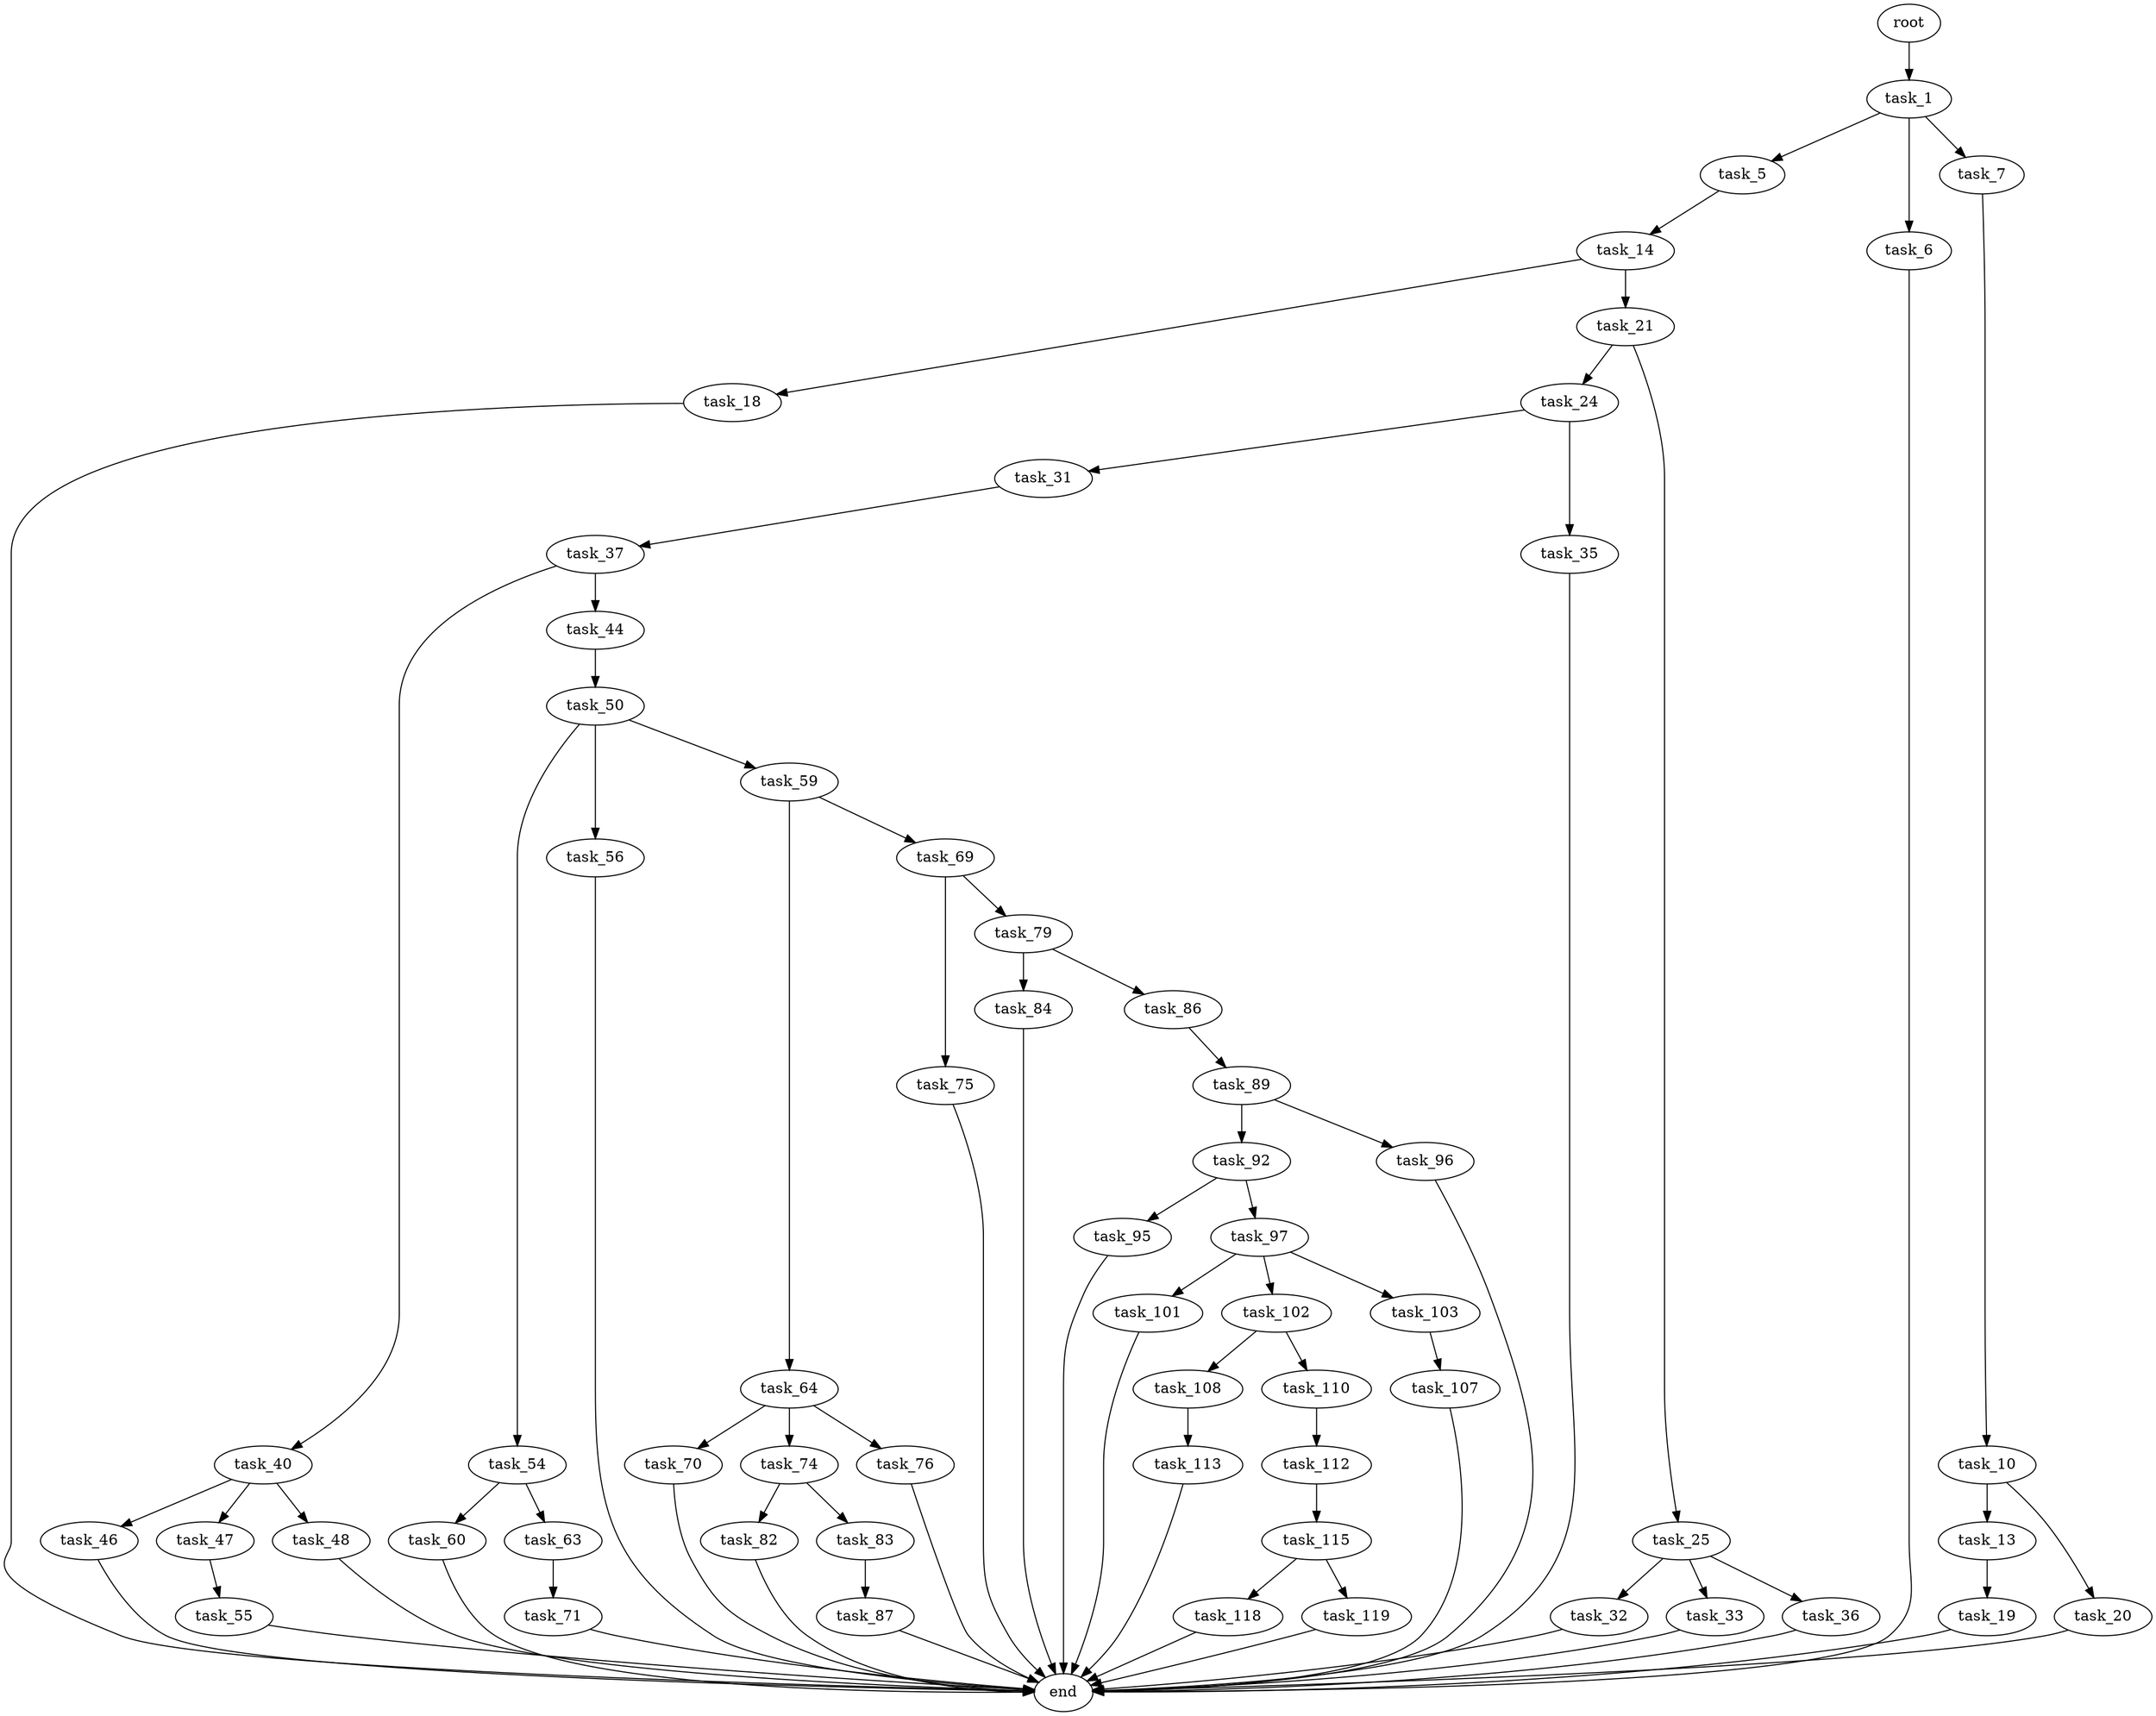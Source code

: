 digraph G {
  root [size="0.000000"];
  task_1 [size="137258910288.000000"];
  task_5 [size="14403960797.000000"];
  task_6 [size="231928233984.000000"];
  task_7 [size="368293445632.000000"];
  task_14 [size="23308390014.000000"];
  end [size="0.000000"];
  task_10 [size="1073741824000.000000"];
  task_13 [size="380488644725.000000"];
  task_20 [size="549755813888.000000"];
  task_19 [size="333082464968.000000"];
  task_18 [size="38935642740.000000"];
  task_21 [size="656162521567.000000"];
  task_24 [size="68719476736.000000"];
  task_25 [size="231928233984.000000"];
  task_31 [size="1011469554914.000000"];
  task_35 [size="134217728000.000000"];
  task_32 [size="7707376510.000000"];
  task_33 [size="782757789696.000000"];
  task_36 [size="27713404870.000000"];
  task_37 [size="83799032350.000000"];
  task_40 [size="9365990486.000000"];
  task_44 [size="8589934592.000000"];
  task_46 [size="14066237162.000000"];
  task_47 [size="88407484809.000000"];
  task_48 [size="8589934592.000000"];
  task_50 [size="630336321686.000000"];
  task_55 [size="2296179008.000000"];
  task_54 [size="724683365.000000"];
  task_56 [size="326652143529.000000"];
  task_59 [size="1688403975.000000"];
  task_60 [size="68719476736.000000"];
  task_63 [size="39859199588.000000"];
  task_64 [size="17852923054.000000"];
  task_69 [size="37736841373.000000"];
  task_71 [size="14298143878.000000"];
  task_70 [size="8589934592.000000"];
  task_74 [size="28991029248.000000"];
  task_76 [size="6495877397.000000"];
  task_75 [size="510568131178.000000"];
  task_79 [size="6584793660.000000"];
  task_82 [size="231928233984.000000"];
  task_83 [size="8589934592.000000"];
  task_84 [size="6873326962.000000"];
  task_86 [size="68719476736.000000"];
  task_87 [size="571471915300.000000"];
  task_89 [size="18460284397.000000"];
  task_92 [size="57005523480.000000"];
  task_96 [size="368293445632.000000"];
  task_95 [size="15079073347.000000"];
  task_97 [size="4206880382.000000"];
  task_101 [size="231928233984.000000"];
  task_102 [size="8589934592.000000"];
  task_103 [size="68719476736.000000"];
  task_108 [size="479138332713.000000"];
  task_110 [size="68719476736.000000"];
  task_107 [size="642234626316.000000"];
  task_113 [size="278354068971.000000"];
  task_112 [size="549755813888.000000"];
  task_115 [size="51624563819.000000"];
  task_118 [size="2430378515.000000"];
  task_119 [size="430258185455.000000"];

  root -> task_1 [size="1.000000"];
  task_1 -> task_5 [size="134217728.000000"];
  task_1 -> task_6 [size="134217728.000000"];
  task_1 -> task_7 [size="134217728.000000"];
  task_5 -> task_14 [size="838860800.000000"];
  task_6 -> end [size="1.000000"];
  task_7 -> task_10 [size="411041792.000000"];
  task_14 -> task_18 [size="33554432.000000"];
  task_14 -> task_21 [size="33554432.000000"];
  task_10 -> task_13 [size="838860800.000000"];
  task_10 -> task_20 [size="838860800.000000"];
  task_13 -> task_19 [size="411041792.000000"];
  task_20 -> end [size="1.000000"];
  task_19 -> end [size="1.000000"];
  task_18 -> end [size="1.000000"];
  task_21 -> task_24 [size="411041792.000000"];
  task_21 -> task_25 [size="411041792.000000"];
  task_24 -> task_31 [size="134217728.000000"];
  task_24 -> task_35 [size="134217728.000000"];
  task_25 -> task_32 [size="301989888.000000"];
  task_25 -> task_33 [size="301989888.000000"];
  task_25 -> task_36 [size="301989888.000000"];
  task_31 -> task_37 [size="679477248.000000"];
  task_35 -> end [size="1.000000"];
  task_32 -> end [size="1.000000"];
  task_33 -> end [size="1.000000"];
  task_36 -> end [size="1.000000"];
  task_37 -> task_40 [size="301989888.000000"];
  task_37 -> task_44 [size="301989888.000000"];
  task_40 -> task_46 [size="33554432.000000"];
  task_40 -> task_47 [size="33554432.000000"];
  task_40 -> task_48 [size="33554432.000000"];
  task_44 -> task_50 [size="33554432.000000"];
  task_46 -> end [size="1.000000"];
  task_47 -> task_55 [size="75497472.000000"];
  task_48 -> end [size="1.000000"];
  task_50 -> task_54 [size="838860800.000000"];
  task_50 -> task_56 [size="838860800.000000"];
  task_50 -> task_59 [size="838860800.000000"];
  task_55 -> end [size="1.000000"];
  task_54 -> task_60 [size="33554432.000000"];
  task_54 -> task_63 [size="33554432.000000"];
  task_56 -> end [size="1.000000"];
  task_59 -> task_64 [size="33554432.000000"];
  task_59 -> task_69 [size="33554432.000000"];
  task_60 -> end [size="1.000000"];
  task_63 -> task_71 [size="838860800.000000"];
  task_64 -> task_70 [size="75497472.000000"];
  task_64 -> task_74 [size="75497472.000000"];
  task_64 -> task_76 [size="75497472.000000"];
  task_69 -> task_75 [size="679477248.000000"];
  task_69 -> task_79 [size="679477248.000000"];
  task_71 -> end [size="1.000000"];
  task_70 -> end [size="1.000000"];
  task_74 -> task_82 [size="75497472.000000"];
  task_74 -> task_83 [size="75497472.000000"];
  task_76 -> end [size="1.000000"];
  task_75 -> end [size="1.000000"];
  task_79 -> task_84 [size="301989888.000000"];
  task_79 -> task_86 [size="301989888.000000"];
  task_82 -> end [size="1.000000"];
  task_83 -> task_87 [size="33554432.000000"];
  task_84 -> end [size="1.000000"];
  task_86 -> task_89 [size="134217728.000000"];
  task_87 -> end [size="1.000000"];
  task_89 -> task_92 [size="838860800.000000"];
  task_89 -> task_96 [size="838860800.000000"];
  task_92 -> task_95 [size="134217728.000000"];
  task_92 -> task_97 [size="134217728.000000"];
  task_96 -> end [size="1.000000"];
  task_95 -> end [size="1.000000"];
  task_97 -> task_101 [size="75497472.000000"];
  task_97 -> task_102 [size="75497472.000000"];
  task_97 -> task_103 [size="75497472.000000"];
  task_101 -> end [size="1.000000"];
  task_102 -> task_108 [size="33554432.000000"];
  task_102 -> task_110 [size="33554432.000000"];
  task_103 -> task_107 [size="134217728.000000"];
  task_108 -> task_113 [size="301989888.000000"];
  task_110 -> task_112 [size="134217728.000000"];
  task_107 -> end [size="1.000000"];
  task_113 -> end [size="1.000000"];
  task_112 -> task_115 [size="536870912.000000"];
  task_115 -> task_118 [size="838860800.000000"];
  task_115 -> task_119 [size="838860800.000000"];
  task_118 -> end [size="1.000000"];
  task_119 -> end [size="1.000000"];
}
